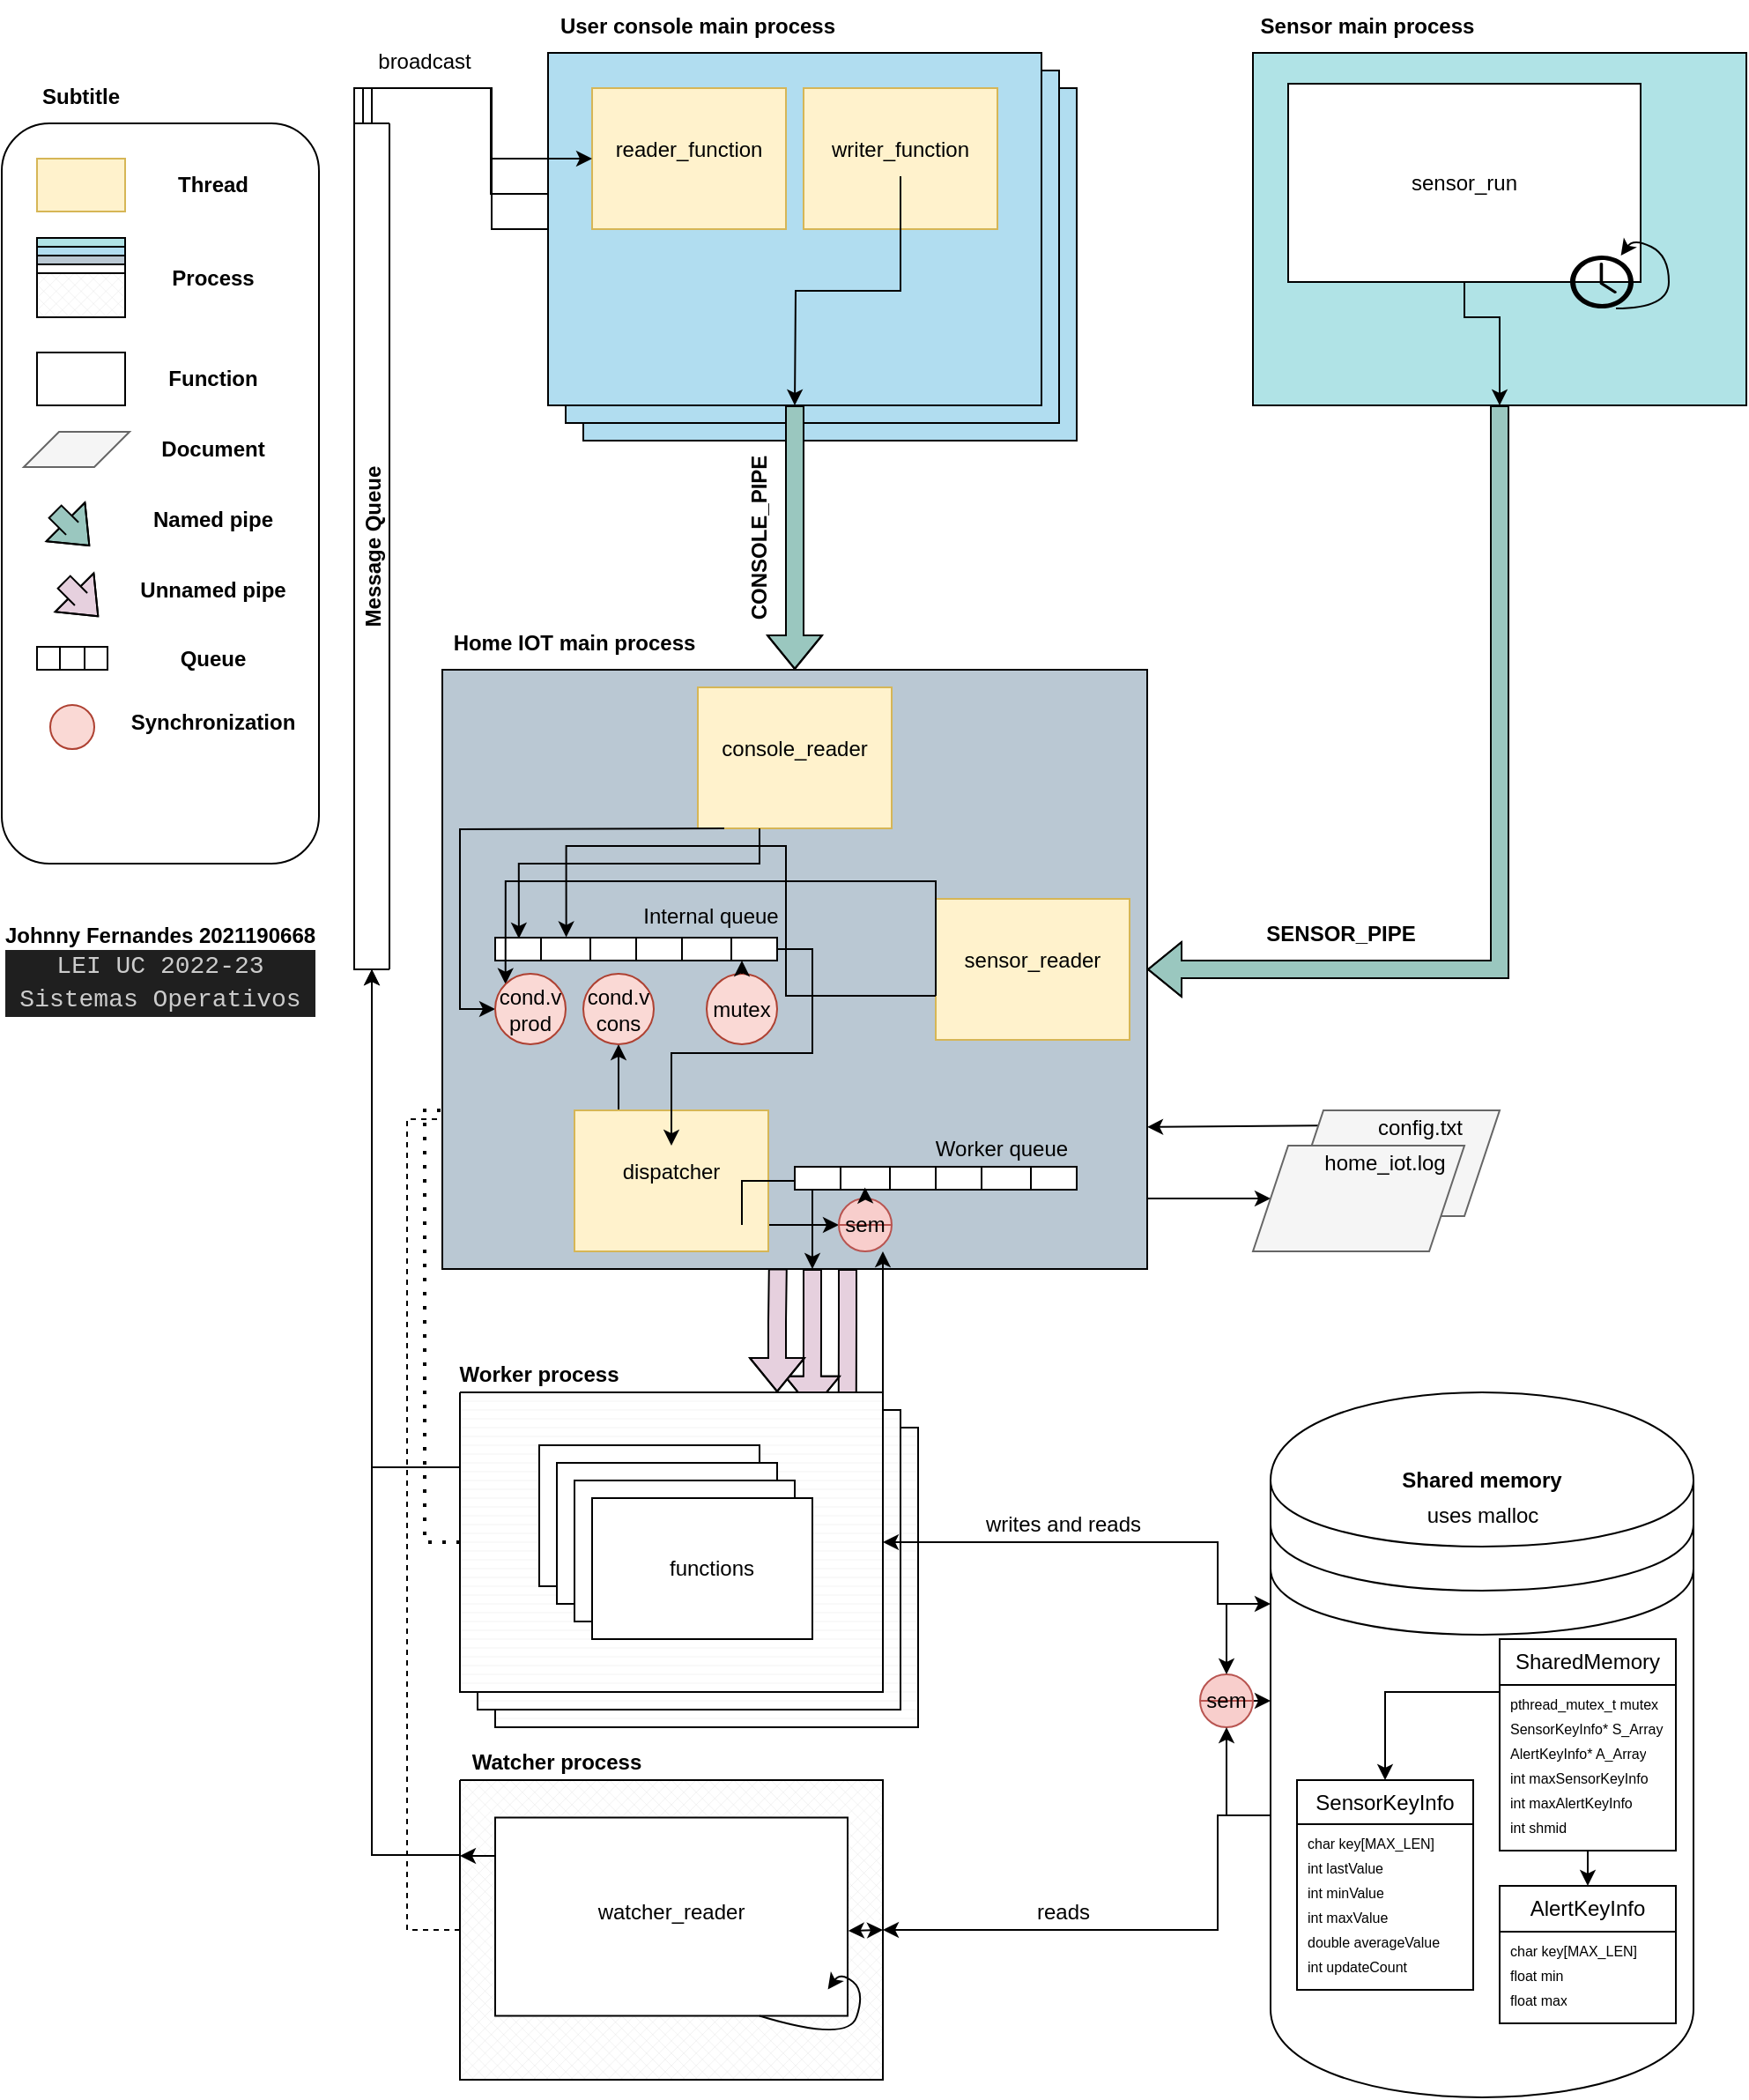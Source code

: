 <mxfile version="21.1.5" type="device">
  <diagram name="Página-1" id="SlOraRPIaO_HmO8gaNCG">
    <mxGraphModel dx="2749" dy="2681" grid="1" gridSize="10" guides="1" tooltips="1" connect="1" arrows="1" fold="1" page="1" pageScale="1" pageWidth="1169" pageHeight="1654" math="0" shadow="0">
      <root>
        <mxCell id="0" />
        <mxCell id="1" parent="0" />
        <mxCell id="adUnemuhAB_1TELeL05T-194" value="" style="shape=flexArrow;endArrow=classic;html=1;rounded=0;exitX=0.476;exitY=0.999;exitDx=0;exitDy=0;fillColor=#E6D0DE;entryX=0.916;entryY=0.119;entryDx=0;entryDy=0;entryPerimeter=0;exitPerimeter=0;" parent="1" target="adUnemuhAB_1TELeL05T-38" edge="1">
          <mxGeometry width="50" height="50" relative="1" as="geometry">
            <mxPoint x="250" y="650" as="sourcePoint" />
            <mxPoint x="250" y="720" as="targetPoint" />
            <Array as="points">
              <mxPoint x="250" y="680" />
            </Array>
          </mxGeometry>
        </mxCell>
        <mxCell id="adUnemuhAB_1TELeL05T-193" value="" style="shape=flexArrow;endArrow=classic;html=1;rounded=0;exitX=0.476;exitY=0.999;exitDx=0;exitDy=0;fillColor=#E6D0DE;entryX=0.833;entryY=0.061;entryDx=0;entryDy=0;entryPerimeter=0;exitPerimeter=0;" parent="1" target="adUnemuhAB_1TELeL05T-38" edge="1">
          <mxGeometry width="50" height="50" relative="1" as="geometry">
            <mxPoint x="230" y="650" as="sourcePoint" />
            <mxPoint x="230" y="720" as="targetPoint" />
            <Array as="points">
              <mxPoint x="230" y="680" />
            </Array>
          </mxGeometry>
        </mxCell>
        <mxCell id="adUnemuhAB_1TELeL05T-126" value="" style="verticalLabelPosition=bottom;verticalAlign=top;html=1;shape=mxgraph.basic.patternFillRect;fillStyle=hor;step=5;fillStrokeWidth=0.2;fillStrokeColor=#dddddd;" parent="1" vertex="1">
          <mxGeometry x="50" y="740" width="240" height="170" as="geometry" />
        </mxCell>
        <mxCell id="adUnemuhAB_1TELeL05T-125" value="" style="verticalLabelPosition=bottom;verticalAlign=top;html=1;shape=mxgraph.basic.patternFillRect;fillStyle=hor;step=5;fillStrokeWidth=0.2;fillStrokeColor=#dddddd;" parent="1" vertex="1">
          <mxGeometry x="40" y="730" width="240" height="170" as="geometry" />
        </mxCell>
        <mxCell id="adUnemuhAB_1TELeL05T-51" style="edgeStyle=orthogonalEdgeStyle;rounded=0;orthogonalLoop=1;jettySize=auto;html=1;exitX=0.25;exitY=0;exitDx=0;exitDy=0;entryX=0;entryY=0.75;entryDx=0;entryDy=0;" parent="1" source="adUnemuhAB_1TELeL05T-40" target="adUnemuhAB_1TELeL05T-10" edge="1">
          <mxGeometry relative="1" as="geometry" />
        </mxCell>
        <mxCell id="adUnemuhAB_1TELeL05T-52" style="edgeStyle=orthogonalEdgeStyle;rounded=0;orthogonalLoop=1;jettySize=auto;html=1;exitX=0.5;exitY=0;exitDx=0;exitDy=0;entryX=0;entryY=1;entryDx=0;entryDy=0;" parent="1" source="adUnemuhAB_1TELeL05T-40" target="adUnemuhAB_1TELeL05T-10" edge="1">
          <mxGeometry relative="1" as="geometry">
            <Array as="points">
              <mxPoint x="-20" y="-20" />
              <mxPoint x="48" y="-20" />
              <mxPoint x="48" y="60" />
            </Array>
          </mxGeometry>
        </mxCell>
        <mxCell id="adUnemuhAB_1TELeL05T-48" value="" style="rounded=0;whiteSpace=wrap;html=1;fillColor=#b1ddf0;strokeColor=#000000;" parent="1" vertex="1">
          <mxGeometry x="100" y="-20" width="280" height="200" as="geometry" />
        </mxCell>
        <mxCell id="adUnemuhAB_1TELeL05T-47" value="" style="rounded=0;whiteSpace=wrap;html=1;fillColor=#b1ddf0;strokeColor=#000000;" parent="1" vertex="1">
          <mxGeometry x="90" y="-30" width="280" height="200" as="geometry" />
        </mxCell>
        <mxCell id="adUnemuhAB_1TELeL05T-177" style="edgeStyle=orthogonalEdgeStyle;rounded=0;orthogonalLoop=1;jettySize=auto;html=1;exitX=1;exitY=0.75;exitDx=0;exitDy=0;entryX=0;entryY=0.5;entryDx=0;entryDy=0;" parent="1" source="adUnemuhAB_1TELeL05T-1" target="adUnemuhAB_1TELeL05T-172" edge="1">
          <mxGeometry relative="1" as="geometry">
            <Array as="points">
              <mxPoint x="420" y="610" />
            </Array>
          </mxGeometry>
        </mxCell>
        <mxCell id="adUnemuhAB_1TELeL05T-1" value="" style="rounded=0;whiteSpace=wrap;html=1;fillColor=#bac8d3;strokeColor=#000000;" parent="1" vertex="1">
          <mxGeometry x="20" y="310" width="400" height="340" as="geometry" />
        </mxCell>
        <mxCell id="adUnemuhAB_1TELeL05T-2" value="" style="rounded=0;whiteSpace=wrap;html=1;fillColor=#b1ddf0;strokeColor=#000000;" parent="1" vertex="1">
          <mxGeometry x="80" y="-40" width="280" height="200" as="geometry" />
        </mxCell>
        <mxCell id="adUnemuhAB_1TELeL05T-3" value="" style="rounded=0;whiteSpace=wrap;html=1;fillColor=#b0e3e6;strokeColor=#000000;" parent="1" vertex="1">
          <mxGeometry x="480" y="-40" width="280" height="200" as="geometry" />
        </mxCell>
        <mxCell id="adUnemuhAB_1TELeL05T-5" value="SENSOR_PIPE" style="text;html=1;strokeColor=none;fillColor=none;align=center;verticalAlign=middle;whiteSpace=wrap;rounded=0;fontStyle=1" parent="1" vertex="1">
          <mxGeometry x="500" y="450" width="60" height="20" as="geometry" />
        </mxCell>
        <mxCell id="adUnemuhAB_1TELeL05T-7" value="CONSOLE_PIPE" style="text;html=1;strokeColor=none;fillColor=none;align=center;verticalAlign=middle;whiteSpace=wrap;rounded=0;rotation=-90;fontStyle=1" parent="1" vertex="1">
          <mxGeometry x="170" y="220" width="60" height="30" as="geometry" />
        </mxCell>
        <mxCell id="adUnemuhAB_1TELeL05T-9" value="" style="rounded=0;whiteSpace=wrap;html=1;fillColor=#fff2cc;strokeColor=#d6b656;" parent="1" vertex="1">
          <mxGeometry x="225" y="-20" width="110" height="80" as="geometry" />
        </mxCell>
        <mxCell id="adUnemuhAB_1TELeL05T-10" value="" style="rounded=0;whiteSpace=wrap;html=1;fillColor=#fff2cc;strokeColor=#d6b656;" parent="1" vertex="1">
          <mxGeometry x="105" y="-20" width="110" height="80" as="geometry" />
        </mxCell>
        <mxCell id="adUnemuhAB_1TELeL05T-46" style="edgeStyle=orthogonalEdgeStyle;rounded=0;orthogonalLoop=1;jettySize=auto;html=1;exitX=0.5;exitY=1;exitDx=0;exitDy=0;" parent="1" source="adUnemuhAB_1TELeL05T-11" edge="1">
          <mxGeometry relative="1" as="geometry">
            <mxPoint x="220" y="160" as="targetPoint" />
          </mxGeometry>
        </mxCell>
        <mxCell id="adUnemuhAB_1TELeL05T-11" value="writer_function" style="text;html=1;strokeColor=none;fillColor=none;align=center;verticalAlign=middle;whiteSpace=wrap;rounded=0;" parent="1" vertex="1">
          <mxGeometry x="240" width="80" height="30" as="geometry" />
        </mxCell>
        <mxCell id="adUnemuhAB_1TELeL05T-12" value="reader_function" style="text;html=1;strokeColor=none;fillColor=none;align=center;verticalAlign=middle;whiteSpace=wrap;rounded=0;" parent="1" vertex="1">
          <mxGeometry x="120" width="80" height="30" as="geometry" />
        </mxCell>
        <mxCell id="adUnemuhAB_1TELeL05T-13" value="Sensor main process" style="text;html=1;strokeColor=none;fillColor=none;align=center;verticalAlign=middle;whiteSpace=wrap;rounded=0;fontStyle=1" parent="1" vertex="1">
          <mxGeometry x="480" y="-70" width="130" height="30" as="geometry" />
        </mxCell>
        <mxCell id="adUnemuhAB_1TELeL05T-15" value="User console main process" style="text;html=1;strokeColor=none;fillColor=none;align=center;verticalAlign=middle;whiteSpace=wrap;rounded=0;fontStyle=1" parent="1" vertex="1">
          <mxGeometry x="80" y="-70" width="170" height="30" as="geometry" />
        </mxCell>
        <mxCell id="adUnemuhAB_1TELeL05T-22" value="" style="shape=flexArrow;endArrow=classic;html=1;rounded=0;exitX=0.5;exitY=1;exitDx=0;exitDy=0;entryX=0.5;entryY=0;entryDx=0;entryDy=0;fillColor=#9AC7BF;" parent="1" source="adUnemuhAB_1TELeL05T-2" target="adUnemuhAB_1TELeL05T-1" edge="1">
          <mxGeometry width="50" height="50" relative="1" as="geometry">
            <mxPoint x="240" y="170" as="sourcePoint" />
            <mxPoint x="240" y="280" as="targetPoint" />
            <Array as="points">
              <mxPoint x="220" y="230" />
            </Array>
          </mxGeometry>
        </mxCell>
        <mxCell id="adUnemuhAB_1TELeL05T-24" value="" style="shape=flexArrow;endArrow=classic;html=1;rounded=0;exitX=0.5;exitY=1;exitDx=0;exitDy=0;entryX=1;entryY=0.5;entryDx=0;entryDy=0;fillColor=#9AC7BF;" parent="1" source="adUnemuhAB_1TELeL05T-3" target="adUnemuhAB_1TELeL05T-1" edge="1">
          <mxGeometry width="50" height="50" relative="1" as="geometry">
            <mxPoint x="550" y="330" as="sourcePoint" />
            <mxPoint x="600" y="280" as="targetPoint" />
            <Array as="points">
              <mxPoint x="620" y="480" />
              <mxPoint x="470" y="480" />
            </Array>
          </mxGeometry>
        </mxCell>
        <mxCell id="adUnemuhAB_1TELeL05T-65" style="edgeStyle=orthogonalEdgeStyle;rounded=0;orthogonalLoop=1;jettySize=auto;html=1;exitX=0;exitY=0.7;exitDx=0;exitDy=0;entryX=1;entryY=0.5;entryDx=0;entryDy=0;entryPerimeter=0;" parent="1" source="adUnemuhAB_1TELeL05T-33" target="adUnemuhAB_1TELeL05T-54" edge="1">
          <mxGeometry relative="1" as="geometry">
            <Array as="points">
              <mxPoint x="490" y="960" />
              <mxPoint x="460" y="960" />
              <mxPoint x="460" y="1025" />
            </Array>
          </mxGeometry>
        </mxCell>
        <mxCell id="adUnemuhAB_1TELeL05T-33" value="" style="shape=datastore;whiteSpace=wrap;html=1;" parent="1" vertex="1">
          <mxGeometry x="490" y="720" width="240" height="400" as="geometry" />
        </mxCell>
        <mxCell id="adUnemuhAB_1TELeL05T-35" value="Home IOT main process" style="text;html=1;strokeColor=none;fillColor=none;align=center;verticalAlign=middle;whiteSpace=wrap;rounded=0;fontStyle=1" parent="1" vertex="1">
          <mxGeometry x="20" y="280" width="150" height="30" as="geometry" />
        </mxCell>
        <mxCell id="adUnemuhAB_1TELeL05T-60" style="edgeStyle=orthogonalEdgeStyle;rounded=0;orthogonalLoop=1;jettySize=auto;html=1;exitX=0;exitY=0.25;exitDx=0;exitDy=0;exitPerimeter=0;entryX=0.5;entryY=1;entryDx=0;entryDy=0;" parent="1" source="adUnemuhAB_1TELeL05T-38" target="adUnemuhAB_1TELeL05T-40" edge="1">
          <mxGeometry relative="1" as="geometry" />
        </mxCell>
        <mxCell id="omIfr3ZJ7B2NHzr-tZCr-2" style="edgeStyle=orthogonalEdgeStyle;rounded=0;orthogonalLoop=1;jettySize=auto;html=1;exitX=1;exitY=0;exitDx=0;exitDy=0;exitPerimeter=0;entryX=0.833;entryY=1;entryDx=0;entryDy=0;entryPerimeter=0;" edge="1" parent="1" source="adUnemuhAB_1TELeL05T-38" target="adUnemuhAB_1TELeL05T-233">
          <mxGeometry relative="1" as="geometry" />
        </mxCell>
        <mxCell id="adUnemuhAB_1TELeL05T-38" value="" style="verticalLabelPosition=bottom;verticalAlign=top;html=1;shape=mxgraph.basic.patternFillRect;fillStyle=hor;step=5;fillStrokeWidth=0.2;fillStrokeColor=#dddddd;" parent="1" vertex="1">
          <mxGeometry x="30" y="720" width="240" height="170" as="geometry" />
        </mxCell>
        <mxCell id="adUnemuhAB_1TELeL05T-50" style="edgeStyle=orthogonalEdgeStyle;rounded=0;orthogonalLoop=1;jettySize=auto;html=1;exitX=0;exitY=0;exitDx=0;exitDy=0;" parent="1" source="adUnemuhAB_1TELeL05T-40" target="adUnemuhAB_1TELeL05T-10" edge="1">
          <mxGeometry relative="1" as="geometry" />
        </mxCell>
        <mxCell id="adUnemuhAB_1TELeL05T-40" value="Message Queue" style="swimlane;childLayout=stackLayout;resizeParent=1;resizeParentMax=0;startSize=20;horizontal=0;horizontalStack=1;rotation=0;" parent="1" vertex="1">
          <mxGeometry x="-30" width="20" height="480" as="geometry">
            <mxRectangle x="-30" width="40" height="120" as="alternateBounds" />
          </mxGeometry>
        </mxCell>
        <mxCell id="adUnemuhAB_1TELeL05T-53" value="Worker process" style="text;html=1;strokeColor=none;fillColor=none;align=center;verticalAlign=middle;whiteSpace=wrap;rounded=0;fontStyle=1" parent="1" vertex="1">
          <mxGeometry x="20" y="700" width="110" height="20" as="geometry" />
        </mxCell>
        <mxCell id="adUnemuhAB_1TELeL05T-61" style="edgeStyle=orthogonalEdgeStyle;rounded=0;orthogonalLoop=1;jettySize=auto;html=1;exitX=0;exitY=0.25;exitDx=0;exitDy=0;exitPerimeter=0;entryX=0.5;entryY=1;entryDx=0;entryDy=0;" parent="1" source="adUnemuhAB_1TELeL05T-54" target="adUnemuhAB_1TELeL05T-40" edge="1">
          <mxGeometry relative="1" as="geometry" />
        </mxCell>
        <mxCell id="adUnemuhAB_1TELeL05T-54" value="" style="verticalLabelPosition=bottom;verticalAlign=top;html=1;shape=mxgraph.basic.patternFillRect;fillStyle=diagGrid;step=5;fillStrokeWidth=0.2;fillStrokeColor=#dddddd;" parent="1" vertex="1">
          <mxGeometry x="30" y="940" width="240" height="170" as="geometry" />
        </mxCell>
        <mxCell id="adUnemuhAB_1TELeL05T-56" value="Watcher process" style="text;html=1;strokeColor=none;fillColor=none;align=center;verticalAlign=middle;whiteSpace=wrap;rounded=0;fontStyle=1" parent="1" vertex="1">
          <mxGeometry x="30" y="920" width="110" height="20" as="geometry" />
        </mxCell>
        <mxCell id="adUnemuhAB_1TELeL05T-57" value="" style="endArrow=none;dashed=1;html=1;rounded=0;exitX=0;exitY=0.5;exitDx=0;exitDy=0;exitPerimeter=0;entryX=0;entryY=0.75;entryDx=0;entryDy=0;" parent="1" source="adUnemuhAB_1TELeL05T-54" target="adUnemuhAB_1TELeL05T-1" edge="1">
          <mxGeometry width="50" height="50" relative="1" as="geometry">
            <mxPoint x="-60" y="940" as="sourcePoint" />
            <mxPoint x="-60" y="640" as="targetPoint" />
            <Array as="points">
              <mxPoint y="1025" />
              <mxPoint y="565" />
            </Array>
          </mxGeometry>
        </mxCell>
        <mxCell id="adUnemuhAB_1TELeL05T-59" value="" style="endArrow=none;dashed=1;html=1;dashPattern=1 3;strokeWidth=2;rounded=0;exitX=0;exitY=0.5;exitDx=0;exitDy=0;exitPerimeter=0;" parent="1" source="adUnemuhAB_1TELeL05T-38" edge="1">
          <mxGeometry width="50" height="50" relative="1" as="geometry">
            <mxPoint x="10" y="810" as="sourcePoint" />
            <mxPoint x="20" y="560" as="targetPoint" />
            <Array as="points">
              <mxPoint x="10" y="805" />
              <mxPoint x="10" y="560" />
            </Array>
          </mxGeometry>
        </mxCell>
        <mxCell id="adUnemuhAB_1TELeL05T-64" value="" style="endArrow=classic;startArrow=classic;html=1;rounded=0;exitX=1;exitY=0.5;exitDx=0;exitDy=0;exitPerimeter=0;entryX=0;entryY=0.3;entryDx=0;entryDy=0;" parent="1" source="adUnemuhAB_1TELeL05T-38" target="adUnemuhAB_1TELeL05T-33" edge="1">
          <mxGeometry width="50" height="50" relative="1" as="geometry">
            <mxPoint x="360" y="840" as="sourcePoint" />
            <mxPoint x="410" y="790" as="targetPoint" />
            <Array as="points">
              <mxPoint x="460" y="805" />
              <mxPoint x="460" y="840" />
            </Array>
          </mxGeometry>
        </mxCell>
        <mxCell id="adUnemuhAB_1TELeL05T-66" value="writes and reads" style="text;html=1;strokeColor=none;fillColor=none;align=center;verticalAlign=middle;whiteSpace=wrap;rounded=0;" parent="1" vertex="1">
          <mxGeometry x="320" y="780" width="105" height="30" as="geometry" />
        </mxCell>
        <mxCell id="adUnemuhAB_1TELeL05T-67" value="reads" style="text;html=1;strokeColor=none;fillColor=none;align=center;verticalAlign=middle;whiteSpace=wrap;rounded=0;" parent="1" vertex="1">
          <mxGeometry x="320" y="1000" width="105" height="30" as="geometry" />
        </mxCell>
        <mxCell id="adUnemuhAB_1TELeL05T-68" value="Shared memory" style="text;html=1;strokeColor=none;fillColor=none;align=center;verticalAlign=middle;whiteSpace=wrap;rounded=0;fontStyle=1" parent="1" vertex="1">
          <mxGeometry x="555" y="760" width="110" height="20" as="geometry" />
        </mxCell>
        <mxCell id="adUnemuhAB_1TELeL05T-101" value="" style="shape=table;startSize=0;container=1;collapsible=0;childLayout=tableLayout;fontSize=16;" parent="1" vertex="1">
          <mxGeometry x="50" y="462" width="80" height="13" as="geometry" />
        </mxCell>
        <mxCell id="adUnemuhAB_1TELeL05T-102" value="" style="shape=tableRow;horizontal=0;startSize=0;swimlaneHead=0;swimlaneBody=0;strokeColor=inherit;top=0;left=0;bottom=0;right=0;collapsible=0;dropTarget=0;fillColor=none;points=[[0,0.5],[1,0.5]];portConstraint=eastwest;fontSize=16;" parent="adUnemuhAB_1TELeL05T-101" vertex="1">
          <mxGeometry width="80" height="13" as="geometry" />
        </mxCell>
        <mxCell id="adUnemuhAB_1TELeL05T-103" value="" style="shape=partialRectangle;html=1;whiteSpace=wrap;connectable=0;strokeColor=inherit;overflow=hidden;fillColor=none;top=0;left=0;bottom=0;right=0;pointerEvents=1;fontSize=16;" parent="adUnemuhAB_1TELeL05T-102" vertex="1">
          <mxGeometry width="26" height="13" as="geometry">
            <mxRectangle width="26" height="13" as="alternateBounds" />
          </mxGeometry>
        </mxCell>
        <mxCell id="adUnemuhAB_1TELeL05T-104" value="" style="shape=partialRectangle;html=1;whiteSpace=wrap;connectable=0;strokeColor=inherit;overflow=hidden;fillColor=none;top=0;left=0;bottom=0;right=0;pointerEvents=1;fontSize=16;" parent="adUnemuhAB_1TELeL05T-102" vertex="1">
          <mxGeometry x="26" width="28" height="13" as="geometry">
            <mxRectangle width="28" height="13" as="alternateBounds" />
          </mxGeometry>
        </mxCell>
        <mxCell id="adUnemuhAB_1TELeL05T-105" value="" style="shape=partialRectangle;html=1;whiteSpace=wrap;connectable=0;strokeColor=inherit;overflow=hidden;fillColor=none;top=0;left=0;bottom=0;right=0;pointerEvents=1;fontSize=16;" parent="adUnemuhAB_1TELeL05T-102" vertex="1">
          <mxGeometry x="54" width="26" height="13" as="geometry">
            <mxRectangle width="26" height="13" as="alternateBounds" />
          </mxGeometry>
        </mxCell>
        <mxCell id="adUnemuhAB_1TELeL05T-115" value="" style="shape=table;startSize=0;container=1;collapsible=0;childLayout=tableLayout;fontSize=16;" parent="1" vertex="1">
          <mxGeometry x="130" y="462" width="80" height="13" as="geometry" />
        </mxCell>
        <mxCell id="adUnemuhAB_1TELeL05T-116" value="" style="shape=tableRow;horizontal=0;startSize=0;swimlaneHead=0;swimlaneBody=0;strokeColor=inherit;top=0;left=0;bottom=0;right=0;collapsible=0;dropTarget=0;fillColor=none;points=[[0,0.5],[1,0.5]];portConstraint=eastwest;fontSize=16;" parent="adUnemuhAB_1TELeL05T-115" vertex="1">
          <mxGeometry width="80" height="13" as="geometry" />
        </mxCell>
        <mxCell id="adUnemuhAB_1TELeL05T-117" value="" style="shape=partialRectangle;html=1;whiteSpace=wrap;connectable=0;strokeColor=inherit;overflow=hidden;fillColor=none;top=0;left=0;bottom=0;right=0;pointerEvents=1;fontSize=16;" parent="adUnemuhAB_1TELeL05T-116" vertex="1">
          <mxGeometry width="26" height="13" as="geometry">
            <mxRectangle width="26" height="13" as="alternateBounds" />
          </mxGeometry>
        </mxCell>
        <mxCell id="adUnemuhAB_1TELeL05T-118" value="" style="shape=partialRectangle;html=1;whiteSpace=wrap;connectable=0;strokeColor=inherit;overflow=hidden;fillColor=none;top=0;left=0;bottom=0;right=0;pointerEvents=1;fontSize=16;" parent="adUnemuhAB_1TELeL05T-116" vertex="1">
          <mxGeometry x="26" width="28" height="13" as="geometry">
            <mxRectangle width="28" height="13" as="alternateBounds" />
          </mxGeometry>
        </mxCell>
        <mxCell id="adUnemuhAB_1TELeL05T-119" value="" style="shape=partialRectangle;html=1;whiteSpace=wrap;connectable=0;strokeColor=inherit;overflow=hidden;fillColor=none;top=0;left=0;bottom=0;right=0;pointerEvents=1;fontSize=16;" parent="adUnemuhAB_1TELeL05T-116" vertex="1">
          <mxGeometry x="54" width="26" height="13" as="geometry">
            <mxRectangle width="26" height="13" as="alternateBounds" />
          </mxGeometry>
        </mxCell>
        <mxCell id="adUnemuhAB_1TELeL05T-120" value="Internal queue" style="text;html=1;strokeColor=none;fillColor=none;align=center;verticalAlign=middle;whiteSpace=wrap;rounded=0;" parent="1" vertex="1">
          <mxGeometry x="130" y="440" width="85" height="20" as="geometry" />
        </mxCell>
        <mxCell id="adUnemuhAB_1TELeL05T-121" value="" style="rounded=0;whiteSpace=wrap;html=1;fillColor=#fff2cc;strokeColor=#d6b656;" parent="1" vertex="1">
          <mxGeometry x="165" y="320" width="110" height="80" as="geometry" />
        </mxCell>
        <mxCell id="adUnemuhAB_1TELeL05T-122" value="console_reader" style="text;html=1;strokeColor=none;fillColor=none;align=center;verticalAlign=middle;whiteSpace=wrap;rounded=0;" parent="1" vertex="1">
          <mxGeometry x="180" y="340" width="80" height="30" as="geometry" />
        </mxCell>
        <mxCell id="adUnemuhAB_1TELeL05T-123" value="" style="rounded=0;whiteSpace=wrap;html=1;fillColor=#fff2cc;strokeColor=#d6b656;" parent="1" vertex="1">
          <mxGeometry x="300" y="440" width="110" height="80" as="geometry" />
        </mxCell>
        <mxCell id="adUnemuhAB_1TELeL05T-124" value="sensor_reader" style="text;html=1;strokeColor=none;fillColor=none;align=center;verticalAlign=middle;whiteSpace=wrap;rounded=0;" parent="1" vertex="1">
          <mxGeometry x="315" y="460" width="80" height="30" as="geometry" />
        </mxCell>
        <mxCell id="adUnemuhAB_1TELeL05T-167" style="edgeStyle=orthogonalEdgeStyle;rounded=0;orthogonalLoop=1;jettySize=auto;html=1;exitX=0.25;exitY=0;exitDx=0;exitDy=0;entryX=0.5;entryY=1;entryDx=0;entryDy=0;" parent="1" source="adUnemuhAB_1TELeL05T-130" target="adUnemuhAB_1TELeL05T-153" edge="1">
          <mxGeometry relative="1" as="geometry" />
        </mxCell>
        <mxCell id="omIfr3ZJ7B2NHzr-tZCr-3" style="edgeStyle=orthogonalEdgeStyle;rounded=0;orthogonalLoop=1;jettySize=auto;html=1;exitX=1;exitY=0.75;exitDx=0;exitDy=0;entryX=0;entryY=0.5;entryDx=0;entryDy=0;" edge="1" parent="1" source="adUnemuhAB_1TELeL05T-130" target="adUnemuhAB_1TELeL05T-233">
          <mxGeometry relative="1" as="geometry">
            <Array as="points">
              <mxPoint x="205" y="625" />
            </Array>
          </mxGeometry>
        </mxCell>
        <mxCell id="adUnemuhAB_1TELeL05T-130" value="" style="rounded=0;whiteSpace=wrap;html=1;fillColor=#fff2cc;strokeColor=#d6b656;" parent="1" vertex="1">
          <mxGeometry x="95" y="560" width="110" height="80" as="geometry" />
        </mxCell>
        <mxCell id="adUnemuhAB_1TELeL05T-131" value="dispatcher" style="text;html=1;strokeColor=none;fillColor=none;align=center;verticalAlign=middle;whiteSpace=wrap;rounded=0;" parent="1" vertex="1">
          <mxGeometry x="110" y="580" width="80" height="30" as="geometry" />
        </mxCell>
        <mxCell id="adUnemuhAB_1TELeL05T-209" style="edgeStyle=orthogonalEdgeStyle;rounded=0;orthogonalLoop=1;jettySize=auto;html=1;exitX=1;exitY=0.5;exitDx=0;exitDy=0;" parent="1" edge="1">
          <mxGeometry relative="1" as="geometry">
            <mxPoint x="230" y="650" as="targetPoint" />
            <mxPoint x="190" y="625" as="sourcePoint" />
            <Array as="points">
              <mxPoint x="190" y="600" />
              <mxPoint x="230" y="600" />
            </Array>
          </mxGeometry>
        </mxCell>
        <mxCell id="adUnemuhAB_1TELeL05T-160" style="edgeStyle=orthogonalEdgeStyle;rounded=0;orthogonalLoop=1;jettySize=auto;html=1;exitX=0;exitY=0.25;exitDx=0;exitDy=0;entryX=0;entryY=0;entryDx=0;entryDy=0;" parent="1" target="adUnemuhAB_1TELeL05T-152" edge="1">
          <mxGeometry relative="1" as="geometry">
            <mxPoint x="300" y="495" as="sourcePoint" />
            <Array as="points">
              <mxPoint x="300" y="430" />
              <mxPoint x="56" y="430" />
            </Array>
          </mxGeometry>
        </mxCell>
        <mxCell id="adUnemuhAB_1TELeL05T-163" style="edgeStyle=orthogonalEdgeStyle;rounded=0;orthogonalLoop=1;jettySize=auto;html=1;exitX=0;exitY=0.25;exitDx=0;exitDy=0;entryX=0.504;entryY=-0.016;entryDx=0;entryDy=0;entryPerimeter=0;" parent="1" target="adUnemuhAB_1TELeL05T-102" edge="1">
          <mxGeometry relative="1" as="geometry">
            <mxPoint x="300" y="495" as="sourcePoint" />
            <Array as="points">
              <mxPoint x="215" y="495" />
              <mxPoint x="215" y="410" />
              <mxPoint x="90" y="410" />
            </Array>
          </mxGeometry>
        </mxCell>
        <mxCell id="adUnemuhAB_1TELeL05T-159" style="edgeStyle=orthogonalEdgeStyle;rounded=0;orthogonalLoop=1;jettySize=auto;html=1;exitX=0;exitY=1;exitDx=0;exitDy=0;entryX=0;entryY=0.5;entryDx=0;entryDy=0;" parent="1" target="adUnemuhAB_1TELeL05T-152" edge="1">
          <mxGeometry relative="1" as="geometry">
            <mxPoint x="180" y="400" as="sourcePoint" />
          </mxGeometry>
        </mxCell>
        <mxCell id="adUnemuhAB_1TELeL05T-162" style="edgeStyle=orthogonalEdgeStyle;rounded=0;orthogonalLoop=1;jettySize=auto;html=1;exitX=0.25;exitY=1;exitDx=0;exitDy=0;entryX=0.168;entryY=0.037;entryDx=0;entryDy=0;entryPerimeter=0;" parent="1" target="adUnemuhAB_1TELeL05T-102" edge="1">
          <mxGeometry relative="1" as="geometry">
            <mxPoint x="200" y="400" as="sourcePoint" />
            <Array as="points">
              <mxPoint x="200" y="420" />
              <mxPoint x="63" y="420" />
            </Array>
          </mxGeometry>
        </mxCell>
        <mxCell id="adUnemuhAB_1TELeL05T-145" value="mutex" style="ellipse;whiteSpace=wrap;html=1;aspect=fixed;fillColor=#fad9d5;strokeColor=#ae4132;" parent="1" vertex="1">
          <mxGeometry x="170" y="482.5" width="40" height="40" as="geometry" />
        </mxCell>
        <mxCell id="adUnemuhAB_1TELeL05T-152" value="cond.v&lt;br&gt;prod" style="ellipse;whiteSpace=wrap;html=1;aspect=fixed;fillColor=#fad9d5;strokeColor=#ae4132;" parent="1" vertex="1">
          <mxGeometry x="50" y="482.5" width="40" height="40" as="geometry" />
        </mxCell>
        <mxCell id="adUnemuhAB_1TELeL05T-153" value="cond.v&lt;br&gt;cons" style="ellipse;whiteSpace=wrap;html=1;aspect=fixed;fillColor=#fad9d5;strokeColor=#ae4132;" parent="1" vertex="1">
          <mxGeometry x="100" y="482.5" width="40" height="40" as="geometry" />
        </mxCell>
        <mxCell id="adUnemuhAB_1TELeL05T-165" style="edgeStyle=orthogonalEdgeStyle;rounded=0;orthogonalLoop=1;jettySize=auto;html=1;exitX=1;exitY=0.5;exitDx=0;exitDy=0;" parent="1" source="adUnemuhAB_1TELeL05T-116" target="adUnemuhAB_1TELeL05T-131" edge="1">
          <mxGeometry relative="1" as="geometry" />
        </mxCell>
        <mxCell id="adUnemuhAB_1TELeL05T-176" style="edgeStyle=orthogonalEdgeStyle;rounded=0;orthogonalLoop=1;jettySize=auto;html=1;exitX=0;exitY=0;exitDx=0;exitDy=0;entryX=1;entryY=0.763;entryDx=0;entryDy=0;entryPerimeter=0;" parent="1" source="adUnemuhAB_1TELeL05T-173" target="adUnemuhAB_1TELeL05T-1" edge="1">
          <mxGeometry relative="1" as="geometry">
            <Array as="points">
              <mxPoint x="420" y="569" />
            </Array>
          </mxGeometry>
        </mxCell>
        <mxCell id="adUnemuhAB_1TELeL05T-173" value="" style="shape=parallelogram;perimeter=parallelogramPerimeter;whiteSpace=wrap;html=1;fixedSize=1;fillColor=#f5f5f5;fontColor=#333333;strokeColor=#666666;" parent="1" vertex="1">
          <mxGeometry x="500" y="560" width="120" height="60" as="geometry" />
        </mxCell>
        <mxCell id="adUnemuhAB_1TELeL05T-172" value="" style="shape=parallelogram;perimeter=parallelogramPerimeter;whiteSpace=wrap;html=1;fixedSize=1;fillColor=#f5f5f5;fontColor=#333333;strokeColor=#666666;" parent="1" vertex="1">
          <mxGeometry x="480" y="580" width="120" height="60" as="geometry" />
        </mxCell>
        <mxCell id="adUnemuhAB_1TELeL05T-174" value="config.txt" style="text;html=1;strokeColor=none;fillColor=none;align=center;verticalAlign=middle;whiteSpace=wrap;rounded=0;" parent="1" vertex="1">
          <mxGeometry x="535" y="555" width="80" height="30" as="geometry" />
        </mxCell>
        <mxCell id="adUnemuhAB_1TELeL05T-175" value="home_iot.log" style="text;html=1;strokeColor=none;fillColor=none;align=center;verticalAlign=middle;whiteSpace=wrap;rounded=0;" parent="1" vertex="1">
          <mxGeometry x="515" y="575" width="80" height="30" as="geometry" />
        </mxCell>
        <mxCell id="adUnemuhAB_1TELeL05T-178" value="" style="rounded=1;whiteSpace=wrap;html=1;" parent="1" vertex="1">
          <mxGeometry x="-230" width="180" height="420" as="geometry" />
        </mxCell>
        <mxCell id="adUnemuhAB_1TELeL05T-179" value="" style="rounded=0;whiteSpace=wrap;html=1;fillColor=#fff2cc;strokeColor=#d6b656;" parent="1" vertex="1">
          <mxGeometry x="-210" y="20" width="50" height="30" as="geometry" />
        </mxCell>
        <mxCell id="adUnemuhAB_1TELeL05T-180" value="Thread" style="text;html=1;strokeColor=none;fillColor=none;align=center;verticalAlign=middle;whiteSpace=wrap;rounded=0;fontStyle=1" parent="1" vertex="1">
          <mxGeometry x="-150" y="20" width="80" height="30" as="geometry" />
        </mxCell>
        <mxCell id="adUnemuhAB_1TELeL05T-182" value="" style="rounded=0;whiteSpace=wrap;html=1;fillColor=#b0e3e6;strokeColor=#000000;" parent="1" vertex="1">
          <mxGeometry x="-210" y="65" width="50" height="30" as="geometry" />
        </mxCell>
        <mxCell id="adUnemuhAB_1TELeL05T-183" value="" style="rounded=0;whiteSpace=wrap;html=1;fillColor=#b1ddf0;strokeColor=#000000;" parent="1" vertex="1">
          <mxGeometry x="-210" y="70" width="50" height="35" as="geometry" />
        </mxCell>
        <mxCell id="adUnemuhAB_1TELeL05T-184" value="" style="rounded=0;whiteSpace=wrap;html=1;fillColor=#bac8d3;strokeColor=#000000;" parent="1" vertex="1">
          <mxGeometry x="-210" y="75" width="50" height="30" as="geometry" />
        </mxCell>
        <mxCell id="adUnemuhAB_1TELeL05T-185" value="" style="verticalLabelPosition=bottom;verticalAlign=top;html=1;shape=mxgraph.basic.patternFillRect;fillStyle=hor;step=5;fillStrokeWidth=0.2;fillStrokeColor=#dddddd;" parent="1" vertex="1">
          <mxGeometry x="-210" y="80" width="50" height="30" as="geometry" />
        </mxCell>
        <mxCell id="adUnemuhAB_1TELeL05T-186" value="" style="verticalLabelPosition=bottom;verticalAlign=top;html=1;shape=mxgraph.basic.patternFillRect;fillStyle=diagGrid;step=5;fillStrokeWidth=0.2;fillStrokeColor=#dddddd;" parent="1" vertex="1">
          <mxGeometry x="-210" y="85" width="50" height="25" as="geometry" />
        </mxCell>
        <mxCell id="adUnemuhAB_1TELeL05T-187" value="Process" style="text;html=1;strokeColor=none;fillColor=none;align=center;verticalAlign=middle;whiteSpace=wrap;rounded=0;fontStyle=1" parent="1" vertex="1">
          <mxGeometry x="-150" y="72.5" width="80" height="30" as="geometry" />
        </mxCell>
        <mxCell id="adUnemuhAB_1TELeL05T-189" value="" style="shape=parallelogram;perimeter=parallelogramPerimeter;whiteSpace=wrap;html=1;fixedSize=1;fillColor=#f5f5f5;fontColor=#333333;strokeColor=#666666;" parent="1" vertex="1">
          <mxGeometry x="-217.5" y="175" width="60" height="20" as="geometry" />
        </mxCell>
        <mxCell id="adUnemuhAB_1TELeL05T-190" value="Document" style="text;html=1;strokeColor=none;fillColor=none;align=center;verticalAlign=middle;whiteSpace=wrap;rounded=0;fontStyle=1" parent="1" vertex="1">
          <mxGeometry x="-150" y="170" width="80" height="30" as="geometry" />
        </mxCell>
        <mxCell id="adUnemuhAB_1TELeL05T-191" value="" style="shape=flexArrow;endArrow=classic;html=1;rounded=0;exitX=0.476;exitY=0.999;exitDx=0;exitDy=0;fillColor=#E6D0DE;entryX=0.75;entryY=0;entryDx=0;entryDy=0;entryPerimeter=0;exitPerimeter=0;" parent="1" source="adUnemuhAB_1TELeL05T-1" target="adUnemuhAB_1TELeL05T-38" edge="1">
          <mxGeometry width="50" height="50" relative="1" as="geometry">
            <mxPoint x="219.66" y="650" as="sourcePoint" />
            <mxPoint x="170" y="680" as="targetPoint" />
            <Array as="points">
              <mxPoint x="210" y="680" />
            </Array>
          </mxGeometry>
        </mxCell>
        <mxCell id="adUnemuhAB_1TELeL05T-196" value="" style="shape=flexArrow;endArrow=classic;html=1;rounded=0;exitX=0.222;exitY=0.486;exitDx=0;exitDy=0;fillColor=#9AC7BF;exitPerimeter=0;" parent="1" edge="1">
          <mxGeometry width="50" height="50" relative="1" as="geometry">
            <mxPoint x="-200.01" y="220.0" as="sourcePoint" />
            <mxPoint x="-179.97" y="239.9" as="targetPoint" />
            <Array as="points">
              <mxPoint x="-189.97" y="229.9" />
            </Array>
          </mxGeometry>
        </mxCell>
        <mxCell id="adUnemuhAB_1TELeL05T-197" value="" style="shape=flexArrow;endArrow=classic;html=1;rounded=0;exitX=0.222;exitY=0.486;exitDx=0;exitDy=0;fillColor=#E6D0DE;exitPerimeter=0;" parent="1" edge="1">
          <mxGeometry width="50" height="50" relative="1" as="geometry">
            <mxPoint x="-194.99" y="260" as="sourcePoint" />
            <mxPoint x="-174.99" y="280" as="targetPoint" />
            <Array as="points">
              <mxPoint x="-184.99" y="270" />
            </Array>
          </mxGeometry>
        </mxCell>
        <mxCell id="adUnemuhAB_1TELeL05T-198" value="Named pipe" style="text;html=1;strokeColor=none;fillColor=none;align=center;verticalAlign=middle;whiteSpace=wrap;rounded=0;fontStyle=1" parent="1" vertex="1">
          <mxGeometry x="-150" y="210" width="80" height="30" as="geometry" />
        </mxCell>
        <mxCell id="adUnemuhAB_1TELeL05T-199" value="Unnamed pipe" style="text;html=1;strokeColor=none;fillColor=none;align=center;verticalAlign=middle;whiteSpace=wrap;rounded=0;fontStyle=1" parent="1" vertex="1">
          <mxGeometry x="-155" y="250" width="90" height="30" as="geometry" />
        </mxCell>
        <mxCell id="adUnemuhAB_1TELeL05T-200" value="Subtitle" style="text;html=1;strokeColor=none;fillColor=none;align=center;verticalAlign=middle;whiteSpace=wrap;rounded=0;fontStyle=1" parent="1" vertex="1">
          <mxGeometry x="-220" y="-30" width="70" height="30" as="geometry" />
        </mxCell>
        <mxCell id="adUnemuhAB_1TELeL05T-208" style="edgeStyle=orthogonalEdgeStyle;rounded=0;orthogonalLoop=1;jettySize=auto;html=1;exitX=0.5;exitY=1;exitDx=0;exitDy=0;" parent="1" source="adUnemuhAB_1TELeL05T-203" target="adUnemuhAB_1TELeL05T-3" edge="1">
          <mxGeometry relative="1" as="geometry" />
        </mxCell>
        <mxCell id="adUnemuhAB_1TELeL05T-203" value="" style="rounded=0;whiteSpace=wrap;html=1;" parent="1" vertex="1">
          <mxGeometry x="500" y="-22.5" width="200" height="112.5" as="geometry" />
        </mxCell>
        <mxCell id="adUnemuhAB_1TELeL05T-204" value="" style="rounded=0;whiteSpace=wrap;html=1;" parent="1" vertex="1">
          <mxGeometry x="-210" y="130" width="50" height="30" as="geometry" />
        </mxCell>
        <mxCell id="adUnemuhAB_1TELeL05T-205" value="Function" style="text;html=1;strokeColor=none;fillColor=none;align=center;verticalAlign=middle;whiteSpace=wrap;rounded=0;fontStyle=1" parent="1" vertex="1">
          <mxGeometry x="-150" y="130" width="80" height="30" as="geometry" />
        </mxCell>
        <mxCell id="adUnemuhAB_1TELeL05T-202" value="" style="sketch=0;pointerEvents=1;shadow=0;dashed=0;html=1;strokeColor=none;fillColor=#000000;labelPosition=center;verticalLabelPosition=bottom;verticalAlign=top;outlineConnect=0;align=center;shape=mxgraph.office.concepts.clock;" parent="1" vertex="1">
          <mxGeometry x="660" y="75" width="36" height="30" as="geometry" />
        </mxCell>
        <mxCell id="adUnemuhAB_1TELeL05T-206" value="" style="curved=1;endArrow=classic;html=1;rounded=0;" parent="1" target="adUnemuhAB_1TELeL05T-202" edge="1">
          <mxGeometry width="50" height="50" relative="1" as="geometry">
            <mxPoint x="686" y="105" as="sourcePoint" />
            <mxPoint x="736" y="55" as="targetPoint" />
            <Array as="points">
              <mxPoint x="716" y="105" />
              <mxPoint x="716" y="75" />
              <mxPoint x="696" y="65" />
            </Array>
          </mxGeometry>
        </mxCell>
        <mxCell id="adUnemuhAB_1TELeL05T-207" value="sensor_run" style="text;html=1;strokeColor=none;fillColor=none;align=center;verticalAlign=middle;whiteSpace=wrap;rounded=0;" parent="1" vertex="1">
          <mxGeometry x="560" y="18.75" width="80" height="30" as="geometry" />
        </mxCell>
        <mxCell id="adUnemuhAB_1TELeL05T-221" value="" style="shape=table;startSize=0;container=1;collapsible=0;childLayout=tableLayout;fontSize=16;" parent="1" vertex="1">
          <mxGeometry x="220" y="592" width="80" height="13" as="geometry" />
        </mxCell>
        <mxCell id="adUnemuhAB_1TELeL05T-222" value="" style="shape=tableRow;horizontal=0;startSize=0;swimlaneHead=0;swimlaneBody=0;strokeColor=inherit;top=0;left=0;bottom=0;right=0;collapsible=0;dropTarget=0;fillColor=none;points=[[0,0.5],[1,0.5]];portConstraint=eastwest;fontSize=16;" parent="adUnemuhAB_1TELeL05T-221" vertex="1">
          <mxGeometry width="80" height="13" as="geometry" />
        </mxCell>
        <mxCell id="adUnemuhAB_1TELeL05T-223" value="" style="shape=partialRectangle;html=1;whiteSpace=wrap;connectable=0;strokeColor=inherit;overflow=hidden;fillColor=none;top=0;left=0;bottom=0;right=0;pointerEvents=1;fontSize=16;" parent="adUnemuhAB_1TELeL05T-222" vertex="1">
          <mxGeometry width="26" height="13" as="geometry">
            <mxRectangle width="26" height="13" as="alternateBounds" />
          </mxGeometry>
        </mxCell>
        <mxCell id="adUnemuhAB_1TELeL05T-224" value="" style="shape=partialRectangle;html=1;whiteSpace=wrap;connectable=0;strokeColor=inherit;overflow=hidden;fillColor=none;top=0;left=0;bottom=0;right=0;pointerEvents=1;fontSize=16;" parent="adUnemuhAB_1TELeL05T-222" vertex="1">
          <mxGeometry x="26" width="28" height="13" as="geometry">
            <mxRectangle width="28" height="13" as="alternateBounds" />
          </mxGeometry>
        </mxCell>
        <mxCell id="adUnemuhAB_1TELeL05T-225" value="" style="shape=partialRectangle;html=1;whiteSpace=wrap;connectable=0;strokeColor=inherit;overflow=hidden;fillColor=none;top=0;left=0;bottom=0;right=0;pointerEvents=1;fontSize=16;" parent="adUnemuhAB_1TELeL05T-222" vertex="1">
          <mxGeometry x="54" width="26" height="13" as="geometry">
            <mxRectangle width="26" height="13" as="alternateBounds" />
          </mxGeometry>
        </mxCell>
        <mxCell id="adUnemuhAB_1TELeL05T-226" value="" style="shape=table;startSize=0;container=1;collapsible=0;childLayout=tableLayout;fontSize=16;" parent="1" vertex="1">
          <mxGeometry x="300" y="592" width="80" height="13" as="geometry" />
        </mxCell>
        <mxCell id="adUnemuhAB_1TELeL05T-227" value="" style="shape=tableRow;horizontal=0;startSize=0;swimlaneHead=0;swimlaneBody=0;strokeColor=inherit;top=0;left=0;bottom=0;right=0;collapsible=0;dropTarget=0;fillColor=none;points=[[0,0.5],[1,0.5]];portConstraint=eastwest;fontSize=16;" parent="adUnemuhAB_1TELeL05T-226" vertex="1">
          <mxGeometry width="80" height="13" as="geometry" />
        </mxCell>
        <mxCell id="adUnemuhAB_1TELeL05T-228" value="" style="shape=partialRectangle;html=1;whiteSpace=wrap;connectable=0;strokeColor=inherit;overflow=hidden;fillColor=none;top=0;left=0;bottom=0;right=0;pointerEvents=1;fontSize=16;" parent="adUnemuhAB_1TELeL05T-227" vertex="1">
          <mxGeometry width="26" height="13" as="geometry">
            <mxRectangle width="26" height="13" as="alternateBounds" />
          </mxGeometry>
        </mxCell>
        <mxCell id="adUnemuhAB_1TELeL05T-229" value="" style="shape=partialRectangle;html=1;whiteSpace=wrap;connectable=0;strokeColor=inherit;overflow=hidden;fillColor=none;top=0;left=0;bottom=0;right=0;pointerEvents=1;fontSize=16;" parent="adUnemuhAB_1TELeL05T-227" vertex="1">
          <mxGeometry x="26" width="28" height="13" as="geometry">
            <mxRectangle width="28" height="13" as="alternateBounds" />
          </mxGeometry>
        </mxCell>
        <mxCell id="adUnemuhAB_1TELeL05T-230" value="" style="shape=partialRectangle;html=1;whiteSpace=wrap;connectable=0;strokeColor=inherit;overflow=hidden;fillColor=none;top=0;left=0;bottom=0;right=0;pointerEvents=1;fontSize=16;" parent="adUnemuhAB_1TELeL05T-227" vertex="1">
          <mxGeometry x="54" width="26" height="13" as="geometry">
            <mxRectangle width="26" height="13" as="alternateBounds" />
          </mxGeometry>
        </mxCell>
        <mxCell id="adUnemuhAB_1TELeL05T-232" value="Worker queue" style="text;html=1;strokeColor=none;fillColor=none;align=center;verticalAlign=middle;whiteSpace=wrap;rounded=0;" parent="1" vertex="1">
          <mxGeometry x="295" y="572" width="85" height="20" as="geometry" />
        </mxCell>
        <mxCell id="adUnemuhAB_1TELeL05T-233" value="sem" style="shape=lineEllipse;perimeter=ellipsePerimeter;whiteSpace=wrap;html=1;backgroundOutline=1;fillColor=#f8cecc;strokeColor=#b85450;" parent="1" vertex="1">
          <mxGeometry x="245" y="610" width="30" height="30" as="geometry" />
        </mxCell>
        <mxCell id="adUnemuhAB_1TELeL05T-234" value="" style="ellipse;whiteSpace=wrap;html=1;aspect=fixed;fillColor=#fad9d5;strokeColor=#ae4132;" parent="1" vertex="1">
          <mxGeometry x="-202.5" y="330" width="25" height="25" as="geometry" />
        </mxCell>
        <mxCell id="adUnemuhAB_1TELeL05T-235" value="Synchronization" style="text;html=1;strokeColor=none;fillColor=none;align=center;verticalAlign=middle;whiteSpace=wrap;rounded=0;fontStyle=1" parent="1" vertex="1">
          <mxGeometry x="-155" y="325" width="90" height="30" as="geometry" />
        </mxCell>
        <mxCell id="adUnemuhAB_1TELeL05T-236" value="" style="shape=table;startSize=0;container=1;collapsible=0;childLayout=tableLayout;fontSize=16;" parent="1" vertex="1">
          <mxGeometry x="-210" y="297" width="40" height="13" as="geometry" />
        </mxCell>
        <mxCell id="adUnemuhAB_1TELeL05T-237" value="" style="shape=tableRow;horizontal=0;startSize=0;swimlaneHead=0;swimlaneBody=0;strokeColor=inherit;top=0;left=0;bottom=0;right=0;collapsible=0;dropTarget=0;fillColor=none;points=[[0,0.5],[1,0.5]];portConstraint=eastwest;fontSize=16;" parent="adUnemuhAB_1TELeL05T-236" vertex="1">
          <mxGeometry width="40" height="13" as="geometry" />
        </mxCell>
        <mxCell id="adUnemuhAB_1TELeL05T-238" value="" style="shape=partialRectangle;html=1;whiteSpace=wrap;connectable=0;strokeColor=inherit;overflow=hidden;fillColor=none;top=0;left=0;bottom=0;right=0;pointerEvents=1;fontSize=16;" parent="adUnemuhAB_1TELeL05T-237" vertex="1">
          <mxGeometry width="13" height="13" as="geometry">
            <mxRectangle width="13" height="13" as="alternateBounds" />
          </mxGeometry>
        </mxCell>
        <mxCell id="adUnemuhAB_1TELeL05T-239" value="" style="shape=partialRectangle;html=1;whiteSpace=wrap;connectable=0;strokeColor=inherit;overflow=hidden;fillColor=none;top=0;left=0;bottom=0;right=0;pointerEvents=1;fontSize=16;" parent="adUnemuhAB_1TELeL05T-237" vertex="1">
          <mxGeometry x="13" width="14" height="13" as="geometry">
            <mxRectangle width="14" height="13" as="alternateBounds" />
          </mxGeometry>
        </mxCell>
        <mxCell id="adUnemuhAB_1TELeL05T-240" value="" style="shape=partialRectangle;html=1;whiteSpace=wrap;connectable=0;strokeColor=inherit;overflow=hidden;fillColor=none;top=0;left=0;bottom=0;right=0;pointerEvents=1;fontSize=16;" parent="adUnemuhAB_1TELeL05T-237" vertex="1">
          <mxGeometry x="27" width="13" height="13" as="geometry">
            <mxRectangle width="13" height="13" as="alternateBounds" />
          </mxGeometry>
        </mxCell>
        <mxCell id="adUnemuhAB_1TELeL05T-241" value="Queue" style="text;html=1;strokeColor=none;fillColor=none;align=center;verticalAlign=middle;whiteSpace=wrap;rounded=0;fontStyle=1" parent="1" vertex="1">
          <mxGeometry x="-155" y="288.5" width="90" height="30" as="geometry" />
        </mxCell>
        <mxCell id="adUnemuhAB_1TELeL05T-250" style="edgeStyle=orthogonalEdgeStyle;rounded=0;orthogonalLoop=1;jettySize=auto;html=1;exitX=0;exitY=0.25;exitDx=0;exitDy=0;entryX=0;entryY=0.25;entryDx=0;entryDy=0;entryPerimeter=0;" parent="1" source="adUnemuhAB_1TELeL05T-245" target="adUnemuhAB_1TELeL05T-54" edge="1">
          <mxGeometry relative="1" as="geometry">
            <Array as="points">
              <mxPoint x="50" y="983" />
              <mxPoint x="30" y="983" />
            </Array>
          </mxGeometry>
        </mxCell>
        <mxCell id="adUnemuhAB_1TELeL05T-245" value="" style="rounded=0;whiteSpace=wrap;html=1;" parent="1" vertex="1">
          <mxGeometry x="50" y="961.25" width="200" height="112.5" as="geometry" />
        </mxCell>
        <mxCell id="adUnemuhAB_1TELeL05T-247" value="" style="curved=1;endArrow=classic;html=1;rounded=0;exitX=0.75;exitY=1;exitDx=0;exitDy=0;" parent="1" source="adUnemuhAB_1TELeL05T-245" edge="1">
          <mxGeometry width="50" height="50" relative="1" as="geometry">
            <mxPoint x="236" y="1088.75" as="sourcePoint" />
            <mxPoint x="238.8" y="1058.75" as="targetPoint" />
            <Array as="points">
              <mxPoint x="250" y="1089" />
              <mxPoint x="260" y="1060" />
              <mxPoint x="246" y="1048.75" />
            </Array>
          </mxGeometry>
        </mxCell>
        <mxCell id="adUnemuhAB_1TELeL05T-248" value="watcher_reader" style="text;html=1;strokeColor=none;fillColor=none;align=center;verticalAlign=middle;whiteSpace=wrap;rounded=0;" parent="1" vertex="1">
          <mxGeometry x="110" y="1000" width="80" height="30" as="geometry" />
        </mxCell>
        <mxCell id="adUnemuhAB_1TELeL05T-249" value="" style="endArrow=classic;startArrow=classic;html=1;rounded=0;entryX=1;entryY=0.5;entryDx=0;entryDy=0;entryPerimeter=0;exitX=1.002;exitY=0.571;exitDx=0;exitDy=0;exitPerimeter=0;" parent="1" source="adUnemuhAB_1TELeL05T-245" target="adUnemuhAB_1TELeL05T-54" edge="1">
          <mxGeometry width="50" height="50" relative="1" as="geometry">
            <mxPoint x="160" y="970" as="sourcePoint" />
            <mxPoint x="210" y="920" as="targetPoint" />
          </mxGeometry>
        </mxCell>
        <mxCell id="adUnemuhAB_1TELeL05T-251" value="broadcast" style="text;html=1;strokeColor=none;fillColor=none;align=center;verticalAlign=middle;whiteSpace=wrap;rounded=0;" parent="1" vertex="1">
          <mxGeometry x="-30" y="-50" width="80" height="30" as="geometry" />
        </mxCell>
        <mxCell id="adUnemuhAB_1TELeL05T-252" value="" style="rounded=0;whiteSpace=wrap;html=1;" parent="1" vertex="1">
          <mxGeometry x="75" y="750" width="125" height="80" as="geometry" />
        </mxCell>
        <mxCell id="adUnemuhAB_1TELeL05T-253" value="" style="rounded=0;whiteSpace=wrap;html=1;" parent="1" vertex="1">
          <mxGeometry x="85" y="760" width="125" height="80" as="geometry" />
        </mxCell>
        <mxCell id="adUnemuhAB_1TELeL05T-254" value="" style="rounded=0;whiteSpace=wrap;html=1;" parent="1" vertex="1">
          <mxGeometry x="95" y="770" width="125" height="80" as="geometry" />
        </mxCell>
        <mxCell id="adUnemuhAB_1TELeL05T-255" value="" style="rounded=0;whiteSpace=wrap;html=1;" parent="1" vertex="1">
          <mxGeometry x="105" y="780" width="125" height="80" as="geometry" />
        </mxCell>
        <mxCell id="adUnemuhAB_1TELeL05T-256" value="functions" style="text;html=1;strokeColor=none;fillColor=none;align=center;verticalAlign=middle;whiteSpace=wrap;rounded=0;" parent="1" vertex="1">
          <mxGeometry x="132.5" y="805" width="80" height="30" as="geometry" />
        </mxCell>
        <mxCell id="omIfr3ZJ7B2NHzr-tZCr-6" style="edgeStyle=orthogonalEdgeStyle;rounded=0;orthogonalLoop=1;jettySize=auto;html=1;exitX=1;exitY=0.5;exitDx=0;exitDy=0;entryX=0;entryY=0.438;entryDx=0;entryDy=0;entryPerimeter=0;" edge="1" parent="1" source="adUnemuhAB_1TELeL05T-257" target="adUnemuhAB_1TELeL05T-33">
          <mxGeometry relative="1" as="geometry" />
        </mxCell>
        <mxCell id="adUnemuhAB_1TELeL05T-257" value="sem" style="shape=lineEllipse;perimeter=ellipsePerimeter;whiteSpace=wrap;html=1;backgroundOutline=1;fillColor=#f8cecc;strokeColor=#b85450;" parent="1" vertex="1">
          <mxGeometry x="450" y="880" width="30" height="30" as="geometry" />
        </mxCell>
        <mxCell id="adUnemuhAB_1TELeL05T-302" value="" style="edgeStyle=elbowEdgeStyle;elbow=vertical;html=1;rounded=1;curved=0;sourcePerimeterSpacing=0;targetPerimeterSpacing=0;startSize=6;endSize=6;exitX=0.5;exitY=1;exitDx=0;exitDy=0;entryX=0.5;entryY=0;entryDx=0;entryDy=0;" parent="1" source="adUnemuhAB_1TELeL05T-303" target="adUnemuhAB_1TELeL05T-323" edge="1">
          <mxGeometry relative="1" as="geometry">
            <mxPoint x="612.5" y="910" as="sourcePoint" />
            <mxPoint x="670" y="997.5" as="targetPoint" />
          </mxGeometry>
        </mxCell>
        <mxCell id="adUnemuhAB_1TELeL05T-332" style="edgeStyle=orthogonalEdgeStyle;rounded=0;orthogonalLoop=1;jettySize=auto;html=1;exitX=0;exitY=0.25;exitDx=0;exitDy=0;entryX=0.5;entryY=0;entryDx=0;entryDy=0;" parent="1" source="adUnemuhAB_1TELeL05T-303" target="adUnemuhAB_1TELeL05T-316" edge="1">
          <mxGeometry relative="1" as="geometry" />
        </mxCell>
        <mxCell id="adUnemuhAB_1TELeL05T-303" value="SharedMemory" style="swimlane;fontStyle=0;childLayout=stackLayout;horizontal=1;startSize=26;fillColor=none;horizontalStack=0;resizeParent=1;resizeParentMax=0;resizeLast=0;collapsible=1;marginBottom=0;whiteSpace=wrap;html=1;" parent="1" vertex="1">
          <mxGeometry x="620" y="860" width="100" height="120" as="geometry">
            <mxRectangle x="620" y="860" width="120" height="30" as="alternateBounds" />
          </mxGeometry>
        </mxCell>
        <mxCell id="adUnemuhAB_1TELeL05T-304" value="pthread_mutex_t mutex" style="text;strokeColor=none;fillColor=none;align=left;verticalAlign=top;spacingLeft=4;spacingRight=4;overflow=hidden;rotatable=0;points=[[0,0.5],[1,0.5]];portConstraint=eastwest;whiteSpace=wrap;html=1;fontSize=8;" parent="adUnemuhAB_1TELeL05T-303" vertex="1">
          <mxGeometry y="26" width="100" height="14" as="geometry" />
        </mxCell>
        <mxCell id="adUnemuhAB_1TELeL05T-310" value="SensorKeyInfo* S_Array" style="text;strokeColor=none;fillColor=none;align=left;verticalAlign=top;spacingLeft=4;spacingRight=4;overflow=hidden;rotatable=0;points=[[0,0.5],[1,0.5]];portConstraint=eastwest;whiteSpace=wrap;html=1;fontSize=8;" parent="adUnemuhAB_1TELeL05T-303" vertex="1">
          <mxGeometry y="40" width="100" height="14" as="geometry" />
        </mxCell>
        <mxCell id="adUnemuhAB_1TELeL05T-312" value="AlertKeyInfo* A_Array" style="text;strokeColor=none;fillColor=none;align=left;verticalAlign=top;spacingLeft=4;spacingRight=4;overflow=hidden;rotatable=0;points=[[0,0.5],[1,0.5]];portConstraint=eastwest;whiteSpace=wrap;html=1;fontSize=8;" parent="adUnemuhAB_1TELeL05T-303" vertex="1">
          <mxGeometry y="54" width="100" height="14" as="geometry" />
        </mxCell>
        <mxCell id="adUnemuhAB_1TELeL05T-313" value="int maxSensorKeyInfo" style="text;strokeColor=none;fillColor=none;align=left;verticalAlign=top;spacingLeft=4;spacingRight=4;overflow=hidden;rotatable=0;points=[[0,0.5],[1,0.5]];portConstraint=eastwest;whiteSpace=wrap;html=1;fontSize=8;" parent="adUnemuhAB_1TELeL05T-303" vertex="1">
          <mxGeometry y="68" width="100" height="14" as="geometry" />
        </mxCell>
        <mxCell id="adUnemuhAB_1TELeL05T-314" value="int maxAlertKeyInfo" style="text;strokeColor=none;fillColor=none;align=left;verticalAlign=top;spacingLeft=4;spacingRight=4;overflow=hidden;rotatable=0;points=[[0,0.5],[1,0.5]];portConstraint=eastwest;whiteSpace=wrap;html=1;fontSize=8;" parent="adUnemuhAB_1TELeL05T-303" vertex="1">
          <mxGeometry y="82" width="100" height="14" as="geometry" />
        </mxCell>
        <mxCell id="adUnemuhAB_1TELeL05T-315" value="int shmid" style="text;strokeColor=none;fillColor=none;align=left;verticalAlign=top;spacingLeft=4;spacingRight=4;overflow=hidden;rotatable=0;points=[[0,0.5],[1,0.5]];portConstraint=eastwest;whiteSpace=wrap;html=1;fontSize=8;" parent="adUnemuhAB_1TELeL05T-303" vertex="1">
          <mxGeometry y="96" width="100" height="24" as="geometry" />
        </mxCell>
        <mxCell id="adUnemuhAB_1TELeL05T-316" value="SensorKeyInfo" style="swimlane;fontStyle=0;childLayout=stackLayout;horizontal=1;startSize=25;fillColor=none;horizontalStack=0;resizeParent=1;resizeParentMax=0;resizeLast=0;collapsible=1;marginBottom=0;whiteSpace=wrap;html=1;" parent="1" vertex="1">
          <mxGeometry x="505" y="940" width="100" height="119" as="geometry" />
        </mxCell>
        <mxCell id="adUnemuhAB_1TELeL05T-317" value="char key[MAX_LEN]" style="text;strokeColor=none;fillColor=none;align=left;verticalAlign=top;spacingLeft=4;spacingRight=4;overflow=hidden;rotatable=0;points=[[0,0.5],[1,0.5]];portConstraint=eastwest;whiteSpace=wrap;html=1;fontSize=8;" parent="adUnemuhAB_1TELeL05T-316" vertex="1">
          <mxGeometry y="25" width="100" height="14" as="geometry" />
        </mxCell>
        <mxCell id="adUnemuhAB_1TELeL05T-318" value="int lastValue" style="text;strokeColor=none;fillColor=none;align=left;verticalAlign=top;spacingLeft=4;spacingRight=4;overflow=hidden;rotatable=0;points=[[0,0.5],[1,0.5]];portConstraint=eastwest;whiteSpace=wrap;html=1;fontSize=8;" parent="adUnemuhAB_1TELeL05T-316" vertex="1">
          <mxGeometry y="39" width="100" height="14" as="geometry" />
        </mxCell>
        <mxCell id="adUnemuhAB_1TELeL05T-319" value="int minValue" style="text;strokeColor=none;fillColor=none;align=left;verticalAlign=top;spacingLeft=4;spacingRight=4;overflow=hidden;rotatable=0;points=[[0,0.5],[1,0.5]];portConstraint=eastwest;whiteSpace=wrap;html=1;fontSize=8;" parent="adUnemuhAB_1TELeL05T-316" vertex="1">
          <mxGeometry y="53" width="100" height="14" as="geometry" />
        </mxCell>
        <mxCell id="adUnemuhAB_1TELeL05T-320" value="int maxValue" style="text;strokeColor=none;fillColor=none;align=left;verticalAlign=top;spacingLeft=4;spacingRight=4;overflow=hidden;rotatable=0;points=[[0,0.5],[1,0.5]];portConstraint=eastwest;whiteSpace=wrap;html=1;fontSize=8;" parent="adUnemuhAB_1TELeL05T-316" vertex="1">
          <mxGeometry y="67" width="100" height="14" as="geometry" />
        </mxCell>
        <mxCell id="adUnemuhAB_1TELeL05T-321" value="double averageValue" style="text;strokeColor=none;fillColor=none;align=left;verticalAlign=top;spacingLeft=4;spacingRight=4;overflow=hidden;rotatable=0;points=[[0,0.5],[1,0.5]];portConstraint=eastwest;whiteSpace=wrap;html=1;fontSize=8;" parent="adUnemuhAB_1TELeL05T-316" vertex="1">
          <mxGeometry y="81" width="100" height="14" as="geometry" />
        </mxCell>
        <mxCell id="adUnemuhAB_1TELeL05T-322" value="int updateCount" style="text;strokeColor=none;fillColor=none;align=left;verticalAlign=top;spacingLeft=4;spacingRight=4;overflow=hidden;rotatable=0;points=[[0,0.5],[1,0.5]];portConstraint=eastwest;whiteSpace=wrap;html=1;fontSize=8;" parent="adUnemuhAB_1TELeL05T-316" vertex="1">
          <mxGeometry y="95" width="100" height="24" as="geometry" />
        </mxCell>
        <mxCell id="adUnemuhAB_1TELeL05T-323" value="AlertKeyInfo" style="swimlane;fontStyle=0;childLayout=stackLayout;horizontal=1;startSize=26;fillColor=none;horizontalStack=0;resizeParent=1;resizeParentMax=0;resizeLast=0;collapsible=1;marginBottom=0;whiteSpace=wrap;html=1;" parent="1" vertex="1">
          <mxGeometry x="620" y="1000" width="100" height="78" as="geometry" />
        </mxCell>
        <mxCell id="adUnemuhAB_1TELeL05T-324" value="char key[MAX_LEN]" style="text;strokeColor=none;fillColor=none;align=left;verticalAlign=top;spacingLeft=4;spacingRight=4;overflow=hidden;rotatable=0;points=[[0,0.5],[1,0.5]];portConstraint=eastwest;whiteSpace=wrap;html=1;fontSize=8;" parent="adUnemuhAB_1TELeL05T-323" vertex="1">
          <mxGeometry y="26" width="100" height="14" as="geometry" />
        </mxCell>
        <mxCell id="adUnemuhAB_1TELeL05T-325" value="float min" style="text;strokeColor=none;fillColor=none;align=left;verticalAlign=top;spacingLeft=4;spacingRight=4;overflow=hidden;rotatable=0;points=[[0,0.5],[1,0.5]];portConstraint=eastwest;whiteSpace=wrap;html=1;fontSize=8;" parent="adUnemuhAB_1TELeL05T-323" vertex="1">
          <mxGeometry y="40" width="100" height="14" as="geometry" />
        </mxCell>
        <mxCell id="adUnemuhAB_1TELeL05T-329" value="float max" style="text;strokeColor=none;fillColor=none;align=left;verticalAlign=top;spacingLeft=4;spacingRight=4;overflow=hidden;rotatable=0;points=[[0,0.5],[1,0.5]];portConstraint=eastwest;whiteSpace=wrap;html=1;fontSize=8;" parent="adUnemuhAB_1TELeL05T-323" vertex="1">
          <mxGeometry y="54" width="100" height="24" as="geometry" />
        </mxCell>
        <mxCell id="adUnemuhAB_1TELeL05T-334" value="uses malloc" style="text;html=1;strokeColor=none;fillColor=none;align=center;verticalAlign=middle;whiteSpace=wrap;rounded=0;" parent="1" vertex="1">
          <mxGeometry x="557.5" y="782.5" width="105" height="15" as="geometry" />
        </mxCell>
        <mxCell id="omIfr3ZJ7B2NHzr-tZCr-1" value="Johnny Fernandes 2021190668&lt;br&gt;&lt;div style=&quot;color: rgb(204, 204, 204); background-color: rgb(31, 31, 31); font-family: Consolas, &amp;quot;Courier New&amp;quot;, monospace; font-weight: normal; font-size: 14px; line-height: 19px;&quot;&gt;LEI UC 2022-23&lt;/div&gt;&lt;div style=&quot;color: rgb(204, 204, 204); background-color: rgb(31, 31, 31); font-family: Consolas, &amp;quot;Courier New&amp;quot;, monospace; font-weight: normal; font-size: 14px; line-height: 19px;&quot;&gt;Sistemas Operativos &lt;/div&gt;" style="text;html=1;strokeColor=none;fillColor=none;align=center;verticalAlign=middle;whiteSpace=wrap;rounded=0;fontStyle=1" vertex="1" parent="1">
          <mxGeometry x="-230" y="441.75" width="180" height="76.5" as="geometry" />
        </mxCell>
        <mxCell id="omIfr3ZJ7B2NHzr-tZCr-5" style="edgeStyle=orthogonalEdgeStyle;rounded=0;orthogonalLoop=1;jettySize=auto;html=1;exitX=0.5;exitY=0;exitDx=0;exitDy=0;entryX=0.498;entryY=0.905;entryDx=0;entryDy=0;entryPerimeter=0;" edge="1" parent="1" source="adUnemuhAB_1TELeL05T-233" target="adUnemuhAB_1TELeL05T-222">
          <mxGeometry relative="1" as="geometry" />
        </mxCell>
        <mxCell id="adUnemuhAB_1TELeL05T-171" style="edgeStyle=orthogonalEdgeStyle;rounded=0;orthogonalLoop=1;jettySize=auto;html=1;exitX=0.5;exitY=0;exitDx=0;exitDy=0;entryX=0.75;entryY=1;entryDx=0;entryDy=0;" parent="1" source="adUnemuhAB_1TELeL05T-145" target="adUnemuhAB_1TELeL05T-115" edge="1">
          <mxGeometry relative="1" as="geometry" />
        </mxCell>
        <mxCell id="omIfr3ZJ7B2NHzr-tZCr-9" value="" style="endArrow=classic;html=1;rounded=0;entryX=0.5;entryY=0;entryDx=0;entryDy=0;" edge="1" parent="1" target="adUnemuhAB_1TELeL05T-257">
          <mxGeometry width="50" height="50" relative="1" as="geometry">
            <mxPoint x="465" y="840" as="sourcePoint" />
            <mxPoint x="470" y="800" as="targetPoint" />
          </mxGeometry>
        </mxCell>
        <mxCell id="omIfr3ZJ7B2NHzr-tZCr-11" value="" style="endArrow=classic;html=1;rounded=0;entryX=0.5;entryY=1;entryDx=0;entryDy=0;" edge="1" parent="1" target="adUnemuhAB_1TELeL05T-257">
          <mxGeometry width="50" height="50" relative="1" as="geometry">
            <mxPoint x="465" y="960" as="sourcePoint" />
            <mxPoint x="490" y="900" as="targetPoint" />
          </mxGeometry>
        </mxCell>
      </root>
    </mxGraphModel>
  </diagram>
</mxfile>
